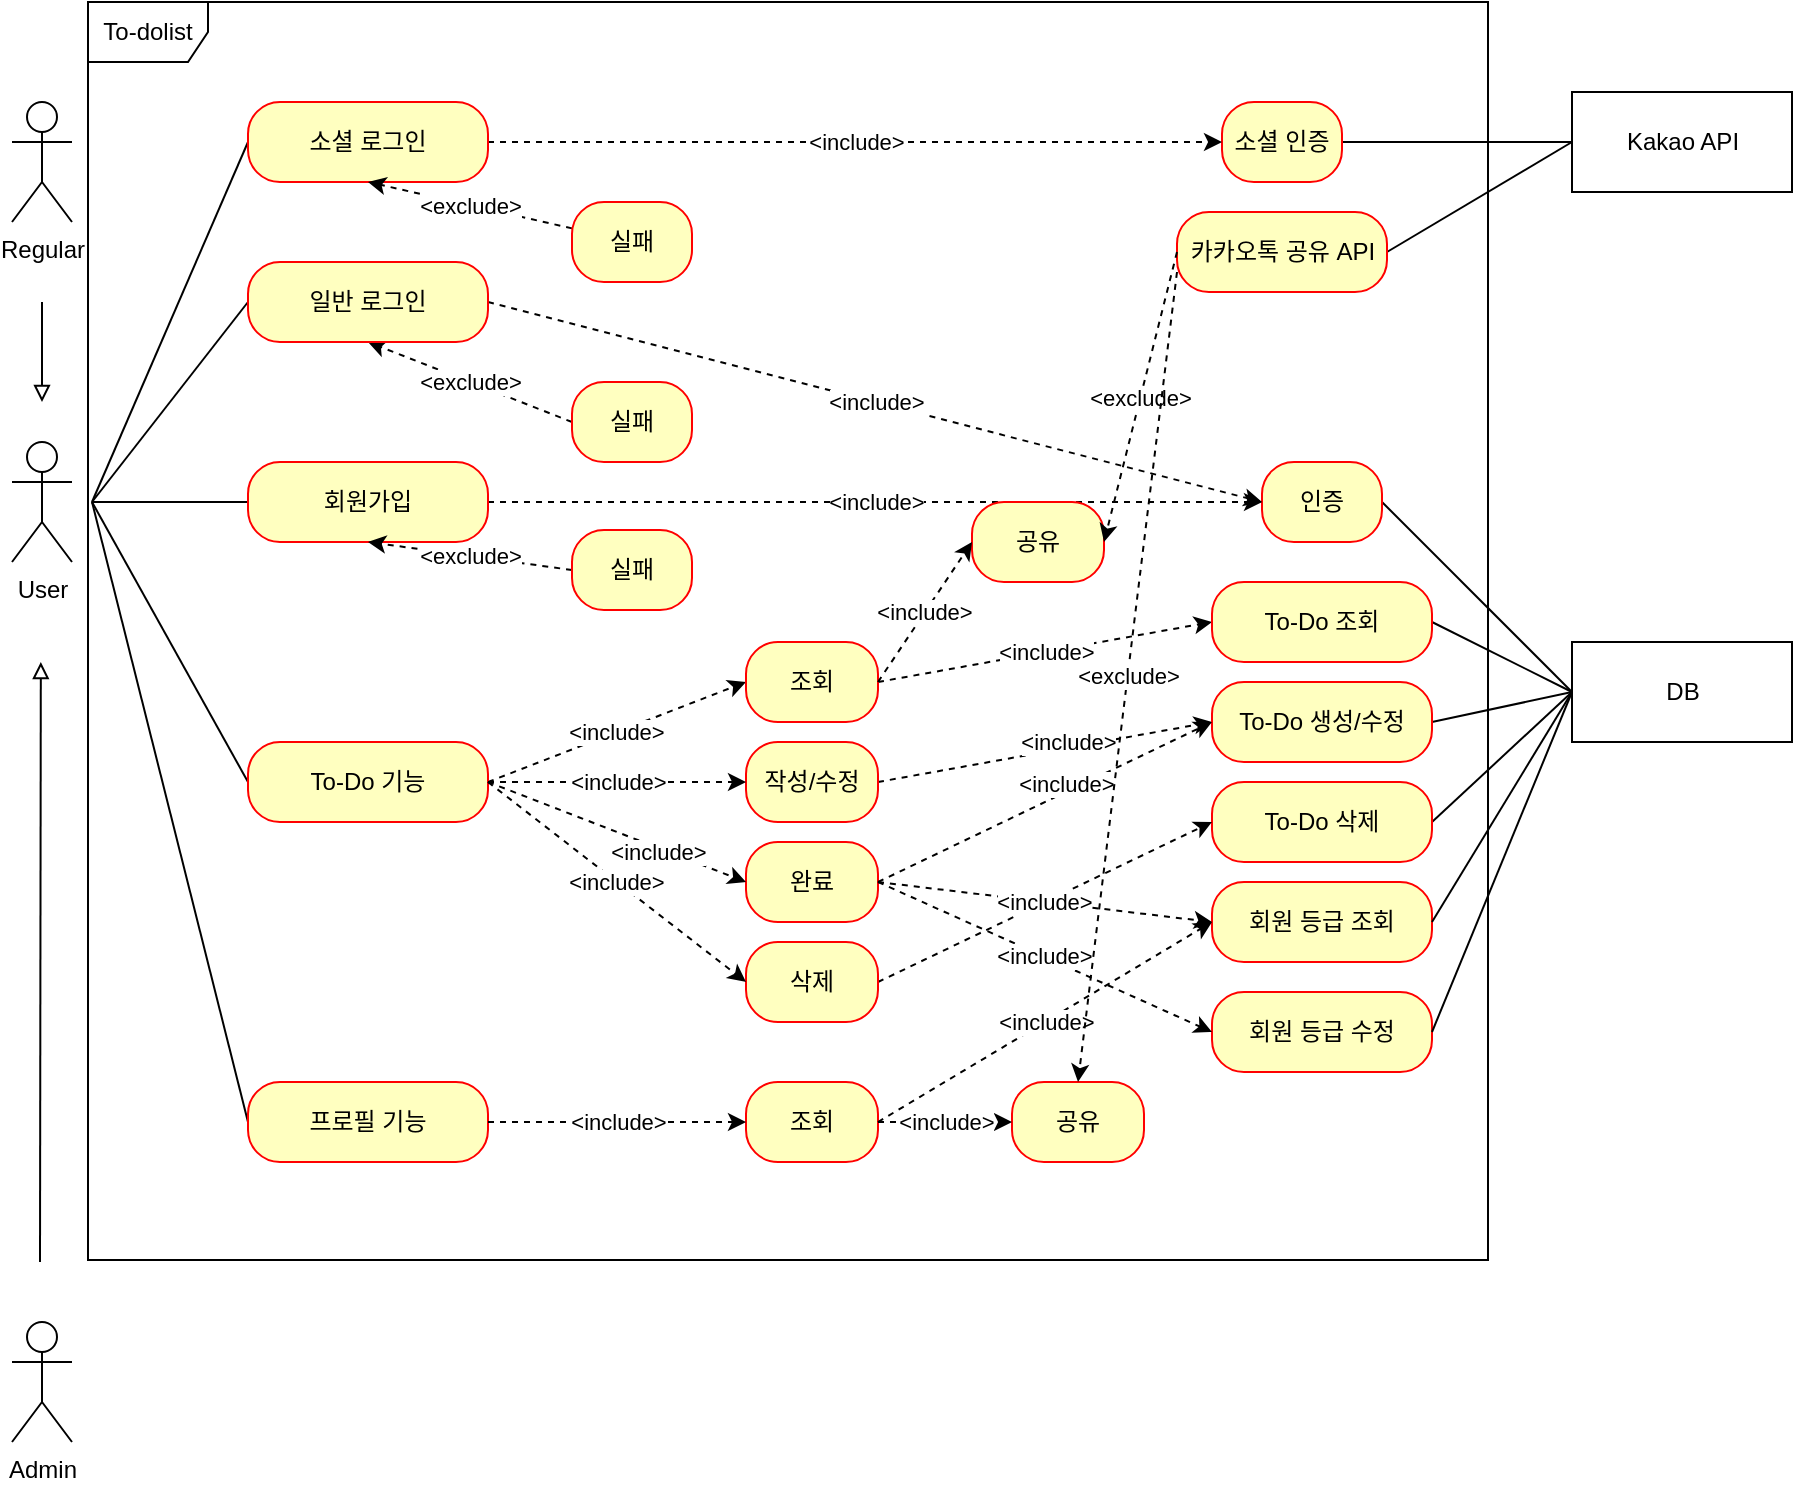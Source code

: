 <mxfile version="20.8.5" type="github">
  <diagram name="페이지-1" id="_VfoAWExSEsmhePzYeGy">
    <mxGraphModel dx="1257" dy="840" grid="1" gridSize="10" guides="1" tooltips="1" connect="1" arrows="1" fold="1" page="1" pageScale="1" pageWidth="827" pageHeight="1169" math="0" shadow="0">
      <root>
        <mxCell id="0" />
        <mxCell id="1" parent="0" />
        <mxCell id="8HjG-4PC_yz-jviVRDcU-1" value="To-dolist" style="shape=umlFrame;whiteSpace=wrap;html=1;" parent="1" vertex="1">
          <mxGeometry x="78" y="30" width="700" height="629" as="geometry" />
        </mxCell>
        <mxCell id="8HjG-4PC_yz-jviVRDcU-2" style="rounded=0;orthogonalLoop=1;jettySize=auto;html=1;entryX=0;entryY=0.5;entryDx=0;entryDy=0;endArrow=none;endFill=0;" parent="1" target="8HjG-4PC_yz-jviVRDcU-20" edge="1">
          <mxGeometry relative="1" as="geometry">
            <mxPoint x="80" y="280" as="sourcePoint" />
          </mxGeometry>
        </mxCell>
        <mxCell id="8HjG-4PC_yz-jviVRDcU-3" style="edgeStyle=none;rounded=0;orthogonalLoop=1;jettySize=auto;html=1;entryX=0;entryY=0.5;entryDx=0;entryDy=0;endArrow=none;endFill=0;" parent="1" target="8HjG-4PC_yz-jviVRDcU-12" edge="1">
          <mxGeometry relative="1" as="geometry">
            <mxPoint x="80" y="280" as="sourcePoint" />
          </mxGeometry>
        </mxCell>
        <mxCell id="8HjG-4PC_yz-jviVRDcU-5" value="User" style="shape=umlActor;verticalLabelPosition=bottom;verticalAlign=top;html=1;outlineConnect=0;" parent="1" vertex="1">
          <mxGeometry x="40" y="250" width="30" height="60" as="geometry" />
        </mxCell>
        <mxCell id="8HjG-4PC_yz-jviVRDcU-6" value="DB" style="html=1;" parent="1" vertex="1">
          <mxGeometry x="820" y="350" width="110" height="50" as="geometry" />
        </mxCell>
        <mxCell id="8HjG-4PC_yz-jviVRDcU-7" style="edgeStyle=none;rounded=0;orthogonalLoop=1;jettySize=auto;html=1;entryX=0;entryY=0.5;entryDx=0;entryDy=0;endArrow=none;endFill=0;exitX=1;exitY=0.5;exitDx=0;exitDy=0;" parent="1" source="8HjG-4PC_yz-jviVRDcU-8" target="8HjG-4PC_yz-jviVRDcU-6" edge="1">
          <mxGeometry relative="1" as="geometry" />
        </mxCell>
        <mxCell id="8HjG-4PC_yz-jviVRDcU-8" value="인증" style="rounded=1;whiteSpace=wrap;html=1;arcSize=40;fontColor=#000000;fillColor=#ffffc0;strokeColor=#ff0000;" parent="1" vertex="1">
          <mxGeometry x="665" y="260" width="60" height="40" as="geometry" />
        </mxCell>
        <mxCell id="8HjG-4PC_yz-jviVRDcU-9" value="&amp;lt;exclude&amp;gt;" style="edgeStyle=none;rounded=0;orthogonalLoop=1;jettySize=auto;html=1;entryX=0.5;entryY=1;entryDx=0;entryDy=0;dashed=1;endArrow=classic;endFill=1;exitX=0;exitY=0.5;exitDx=0;exitDy=0;" parent="1" source="8HjG-4PC_yz-jviVRDcU-10" target="8HjG-4PC_yz-jviVRDcU-20" edge="1">
          <mxGeometry relative="1" as="geometry" />
        </mxCell>
        <mxCell id="8HjG-4PC_yz-jviVRDcU-10" value="실패" style="rounded=1;whiteSpace=wrap;html=1;arcSize=40;fontColor=#000000;fillColor=#ffffc0;strokeColor=#ff0000;" parent="1" vertex="1">
          <mxGeometry x="320" y="220" width="60" height="40" as="geometry" />
        </mxCell>
        <mxCell id="8HjG-4PC_yz-jviVRDcU-11" value="&amp;lt;include&amp;gt;" style="edgeStyle=none;rounded=0;orthogonalLoop=1;jettySize=auto;html=1;entryX=0;entryY=0.5;entryDx=0;entryDy=0;dashed=1;endArrow=classic;endFill=1;exitX=1;exitY=0.5;exitDx=0;exitDy=0;" parent="1" source="8HjG-4PC_yz-jviVRDcU-12" target="8HjG-4PC_yz-jviVRDcU-8" edge="1">
          <mxGeometry relative="1" as="geometry">
            <mxPoint x="340" y="210" as="sourcePoint" />
          </mxGeometry>
        </mxCell>
        <mxCell id="8HjG-4PC_yz-jviVRDcU-12" value="회원가입" style="rounded=1;whiteSpace=wrap;html=1;arcSize=40;fontColor=#000000;fillColor=#ffffc0;strokeColor=#ff0000;" parent="1" vertex="1">
          <mxGeometry x="158" y="260" width="120" height="40" as="geometry" />
        </mxCell>
        <mxCell id="8HjG-4PC_yz-jviVRDcU-13" value="&amp;lt;exclude&amp;gt;" style="edgeStyle=none;rounded=0;orthogonalLoop=1;jettySize=auto;html=1;entryX=0.5;entryY=1;entryDx=0;entryDy=0;dashed=1;endArrow=classic;endFill=1;exitX=0;exitY=0.5;exitDx=0;exitDy=0;" parent="1" source="8HjG-4PC_yz-jviVRDcU-14" target="8HjG-4PC_yz-jviVRDcU-12" edge="1">
          <mxGeometry relative="1" as="geometry" />
        </mxCell>
        <mxCell id="8HjG-4PC_yz-jviVRDcU-14" value="실패" style="rounded=1;whiteSpace=wrap;html=1;arcSize=40;fontColor=#000000;fillColor=#ffffc0;strokeColor=#ff0000;" parent="1" vertex="1">
          <mxGeometry x="320" y="294" width="60" height="40" as="geometry" />
        </mxCell>
        <mxCell id="8HjG-4PC_yz-jviVRDcU-19" value="&amp;lt;include&amp;gt;" style="edgeStyle=none;rounded=0;orthogonalLoop=1;jettySize=auto;html=1;entryX=0;entryY=0.5;entryDx=0;entryDy=0;dashed=1;endArrow=classic;endFill=1;exitX=1;exitY=0.5;exitDx=0;exitDy=0;" parent="1" source="8HjG-4PC_yz-jviVRDcU-20" target="8HjG-4PC_yz-jviVRDcU-8" edge="1">
          <mxGeometry relative="1" as="geometry" />
        </mxCell>
        <mxCell id="8HjG-4PC_yz-jviVRDcU-20" value="일반 로그인" style="rounded=1;whiteSpace=wrap;html=1;arcSize=40;fontColor=#000000;fillColor=#ffffc0;strokeColor=#ff0000;" parent="1" vertex="1">
          <mxGeometry x="158" y="160" width="120" height="40" as="geometry" />
        </mxCell>
        <mxCell id="8HjG-4PC_yz-jviVRDcU-21" style="edgeStyle=none;rounded=0;orthogonalLoop=1;jettySize=auto;html=1;entryX=0;entryY=0.5;entryDx=0;entryDy=0;endArrow=none;endFill=0;exitX=1;exitY=0.5;exitDx=0;exitDy=0;" parent="1" source="8HjG-4PC_yz-jviVRDcU-23" target="8HjG-4PC_yz-jviVRDcU-6" edge="1">
          <mxGeometry relative="1" as="geometry" />
        </mxCell>
        <mxCell id="8HjG-4PC_yz-jviVRDcU-24" style="edgeStyle=none;rounded=0;orthogonalLoop=1;jettySize=auto;html=1;entryX=0;entryY=0.5;entryDx=0;entryDy=0;endArrow=none;endFill=0;exitX=1;exitY=0.5;exitDx=0;exitDy=0;" parent="1" source="8HjG-4PC_yz-jviVRDcU-26" target="8HjG-4PC_yz-jviVRDcU-6" edge="1">
          <mxGeometry relative="1" as="geometry" />
        </mxCell>
        <mxCell id="8HjG-4PC_yz-jviVRDcU-26" value="To-Do 삭제" style="rounded=1;whiteSpace=wrap;html=1;arcSize=40;fontColor=#000000;fillColor=#ffffc0;strokeColor=#ff0000;" parent="1" vertex="1">
          <mxGeometry x="640" y="420" width="110" height="40" as="geometry" />
        </mxCell>
        <mxCell id="8HjG-4PC_yz-jviVRDcU-30" style="edgeStyle=none;rounded=0;orthogonalLoop=1;jettySize=auto;html=1;endArrow=block;endFill=0;" parent="1" edge="1">
          <mxGeometry relative="1" as="geometry">
            <mxPoint x="55" y="230" as="targetPoint" />
            <mxPoint x="55" y="180" as="sourcePoint" />
          </mxGeometry>
        </mxCell>
        <mxCell id="8HjG-4PC_yz-jviVRDcU-31" value="Regular" style="shape=umlActor;verticalLabelPosition=bottom;verticalAlign=top;html=1;outlineConnect=0;" parent="1" vertex="1">
          <mxGeometry x="40" y="80" width="30" height="60" as="geometry" />
        </mxCell>
        <mxCell id="8HjG-4PC_yz-jviVRDcU-32" style="edgeStyle=none;rounded=0;orthogonalLoop=1;jettySize=auto;html=1;endArrow=block;endFill=0;" parent="1" edge="1">
          <mxGeometry relative="1" as="geometry">
            <mxPoint x="54.41" y="360" as="targetPoint" />
            <mxPoint x="54" y="660" as="sourcePoint" />
          </mxGeometry>
        </mxCell>
        <mxCell id="8HjG-4PC_yz-jviVRDcU-33" value="Admin" style="shape=umlActor;verticalLabelPosition=bottom;verticalAlign=top;html=1;outlineConnect=0;" parent="1" vertex="1">
          <mxGeometry x="40" y="690" width="30" height="60" as="geometry" />
        </mxCell>
        <mxCell id="8HjG-4PC_yz-jviVRDcU-34" style="edgeStyle=none;rounded=0;orthogonalLoop=1;jettySize=auto;html=1;endArrow=none;endFill=0;exitX=0;exitY=0.5;exitDx=0;exitDy=0;" parent="1" source="8HjG-4PC_yz-jviVRDcU-38" edge="1">
          <mxGeometry relative="1" as="geometry">
            <mxPoint x="80" y="280" as="targetPoint" />
          </mxGeometry>
        </mxCell>
        <mxCell id="8HjG-4PC_yz-jviVRDcU-36" value="&amp;lt;include&amp;gt;" style="edgeStyle=none;rounded=0;orthogonalLoop=1;jettySize=auto;html=1;entryX=0;entryY=0.5;entryDx=0;entryDy=0;dashed=1;endArrow=classic;endFill=1;exitX=1;exitY=0.5;exitDx=0;exitDy=0;" parent="1" source="8HjG-4PC_yz-jviVRDcU-70" target="8HjG-4PC_yz-jviVRDcU-52" edge="1">
          <mxGeometry x="0.145" y="3" relative="1" as="geometry">
            <mxPoint as="offset" />
          </mxGeometry>
        </mxCell>
        <mxCell id="8HjG-4PC_yz-jviVRDcU-37" value="&amp;lt;include&amp;gt;" style="edgeStyle=none;rounded=0;orthogonalLoop=1;jettySize=auto;html=1;entryX=0;entryY=0.5;entryDx=0;entryDy=0;dashed=1;endArrow=classic;endFill=1;exitX=1;exitY=0.5;exitDx=0;exitDy=0;" parent="1" source="8HjG-4PC_yz-jviVRDcU-75" target="8HjG-4PC_yz-jviVRDcU-26" edge="1">
          <mxGeometry relative="1" as="geometry" />
        </mxCell>
        <mxCell id="8HjG-4PC_yz-jviVRDcU-38" value="프로필 기능" style="rounded=1;whiteSpace=wrap;html=1;arcSize=40;fontColor=#000000;fillColor=#ffffc0;strokeColor=#ff0000;" parent="1" vertex="1">
          <mxGeometry x="158" y="570" width="120" height="40" as="geometry" />
        </mxCell>
        <mxCell id="8HjG-4PC_yz-jviVRDcU-43" style="edgeStyle=none;rounded=0;orthogonalLoop=1;jettySize=auto;html=1;endArrow=none;endFill=0;exitX=0;exitY=0.5;exitDx=0;exitDy=0;" parent="1" source="8HjG-4PC_yz-jviVRDcU-45" edge="1">
          <mxGeometry relative="1" as="geometry">
            <mxPoint x="80" y="280" as="targetPoint" />
          </mxGeometry>
        </mxCell>
        <mxCell id="8HjG-4PC_yz-jviVRDcU-77" value="&amp;lt;include&amp;gt;" style="rounded=0;orthogonalLoop=1;jettySize=auto;html=1;entryX=0;entryY=0.5;entryDx=0;entryDy=0;exitX=1;exitY=0.5;exitDx=0;exitDy=0;dashed=1;" parent="1" source="8HjG-4PC_yz-jviVRDcU-45" target="8HjG-4PC_yz-jviVRDcU-71" edge="1">
          <mxGeometry relative="1" as="geometry" />
        </mxCell>
        <mxCell id="8HjG-4PC_yz-jviVRDcU-45" value="To-Do 기능" style="rounded=1;whiteSpace=wrap;html=1;arcSize=40;fontColor=#000000;fillColor=#ffffc0;strokeColor=#ff0000;" parent="1" vertex="1">
          <mxGeometry x="158" y="400" width="120" height="40" as="geometry" />
        </mxCell>
        <mxCell id="8HjG-4PC_yz-jviVRDcU-46" value="Kakao API" style="html=1;" parent="1" vertex="1">
          <mxGeometry x="820" y="75" width="110" height="50" as="geometry" />
        </mxCell>
        <mxCell id="8HjG-4PC_yz-jviVRDcU-47" style="edgeStyle=none;rounded=0;orthogonalLoop=1;jettySize=auto;html=1;entryX=0;entryY=0.5;entryDx=0;entryDy=0;endArrow=none;endFill=0;exitX=1;exitY=0.5;exitDx=0;exitDy=0;" parent="1" source="8HjG-4PC_yz-jviVRDcU-48" target="8HjG-4PC_yz-jviVRDcU-46" edge="1">
          <mxGeometry relative="1" as="geometry" />
        </mxCell>
        <mxCell id="8HjG-4PC_yz-jviVRDcU-48" value="소셜 인증" style="rounded=1;whiteSpace=wrap;html=1;arcSize=40;fontColor=#000000;fillColor=#ffffc0;strokeColor=#ff0000;" parent="1" vertex="1">
          <mxGeometry x="645" y="80" width="60" height="40" as="geometry" />
        </mxCell>
        <mxCell id="8HjG-4PC_yz-jviVRDcU-51" style="edgeStyle=none;rounded=0;orthogonalLoop=1;jettySize=auto;html=1;entryX=0;entryY=0.5;entryDx=0;entryDy=0;endArrow=none;endFill=0;exitX=1;exitY=0.5;exitDx=0;exitDy=0;" parent="1" source="8HjG-4PC_yz-jviVRDcU-52" target="8HjG-4PC_yz-jviVRDcU-6" edge="1">
          <mxGeometry relative="1" as="geometry" />
        </mxCell>
        <mxCell id="8HjG-4PC_yz-jviVRDcU-52" value="To-Do 생성/수정" style="rounded=1;whiteSpace=wrap;html=1;arcSize=40;fontColor=#000000;fillColor=#ffffc0;strokeColor=#ff0000;" parent="1" vertex="1">
          <mxGeometry x="640" y="370" width="110" height="40" as="geometry" />
        </mxCell>
        <mxCell id="8HjG-4PC_yz-jviVRDcU-58" style="edgeStyle=none;rounded=0;orthogonalLoop=1;jettySize=auto;html=1;endArrow=none;endFill=0;exitX=0;exitY=0.5;exitDx=0;exitDy=0;" parent="1" source="8HjG-4PC_yz-jviVRDcU-60" edge="1">
          <mxGeometry relative="1" as="geometry">
            <mxPoint x="80" y="280" as="targetPoint" />
          </mxGeometry>
        </mxCell>
        <mxCell id="8HjG-4PC_yz-jviVRDcU-59" value="&amp;lt;include&amp;gt;" style="edgeStyle=none;rounded=0;orthogonalLoop=1;jettySize=auto;html=1;entryX=0;entryY=0.5;entryDx=0;entryDy=0;endArrow=classic;endFill=1;exitX=1;exitY=0.5;exitDx=0;exitDy=0;dashed=1;" parent="1" source="8HjG-4PC_yz-jviVRDcU-60" target="8HjG-4PC_yz-jviVRDcU-48" edge="1">
          <mxGeometry relative="1" as="geometry" />
        </mxCell>
        <mxCell id="8HjG-4PC_yz-jviVRDcU-60" value="소셜 로그인" style="rounded=1;whiteSpace=wrap;html=1;arcSize=40;fontColor=#000000;fillColor=#ffffc0;strokeColor=#ff0000;" parent="1" vertex="1">
          <mxGeometry x="158" y="80" width="120" height="40" as="geometry" />
        </mxCell>
        <mxCell id="8HjG-4PC_yz-jviVRDcU-61" value="&amp;lt;exclude&amp;gt;" style="edgeStyle=none;rounded=0;orthogonalLoop=1;jettySize=auto;html=1;entryX=0.5;entryY=1;entryDx=0;entryDy=0;dashed=1;endArrow=classic;endFill=1;" parent="1" source="8HjG-4PC_yz-jviVRDcU-62" target="8HjG-4PC_yz-jviVRDcU-60" edge="1">
          <mxGeometry relative="1" as="geometry">
            <Array as="points" />
          </mxGeometry>
        </mxCell>
        <mxCell id="8HjG-4PC_yz-jviVRDcU-62" value="실패" style="rounded=1;whiteSpace=wrap;html=1;arcSize=40;fontColor=#000000;fillColor=#ffffc0;strokeColor=#ff0000;" parent="1" vertex="1">
          <mxGeometry x="320" y="130" width="60" height="40" as="geometry" />
        </mxCell>
        <mxCell id="8HjG-4PC_yz-jviVRDcU-64" value="&amp;lt;include&amp;gt;" style="edgeStyle=none;rounded=0;orthogonalLoop=1;jettySize=auto;html=1;entryX=0;entryY=0.5;entryDx=0;entryDy=0;endArrow=classic;endFill=1;dashed=1;exitX=1;exitY=0.5;exitDx=0;exitDy=0;" parent="1" source="8HjG-4PC_yz-jviVRDcU-71" target="8HjG-4PC_yz-jviVRDcU-23" edge="1">
          <mxGeometry relative="1" as="geometry">
            <mxPoint x="340" y="420" as="sourcePoint" />
          </mxGeometry>
        </mxCell>
        <mxCell id="8HjG-4PC_yz-jviVRDcU-23" value="To-Do 조회" style="rounded=1;whiteSpace=wrap;html=1;arcSize=40;fontColor=#000000;fillColor=#ffffc0;strokeColor=#ff0000;" parent="1" vertex="1">
          <mxGeometry x="640" y="320" width="110" height="40" as="geometry" />
        </mxCell>
        <mxCell id="8HjG-4PC_yz-jviVRDcU-70" value="작성/수정" style="rounded=1;whiteSpace=wrap;html=1;arcSize=40;fontColor=#000000;fillColor=#ffffc0;strokeColor=#ff0000;" parent="1" vertex="1">
          <mxGeometry x="407" y="400" width="66" height="40" as="geometry" />
        </mxCell>
        <mxCell id="8HjG-4PC_yz-jviVRDcU-71" value="조회" style="rounded=1;whiteSpace=wrap;html=1;arcSize=40;fontColor=#000000;fillColor=#ffffc0;strokeColor=#ff0000;" parent="1" vertex="1">
          <mxGeometry x="407" y="350" width="66" height="40" as="geometry" />
        </mxCell>
        <mxCell id="8HjG-4PC_yz-jviVRDcU-72" value="완료" style="rounded=1;whiteSpace=wrap;html=1;arcSize=40;fontColor=#000000;fillColor=#ffffc0;strokeColor=#ff0000;" parent="1" vertex="1">
          <mxGeometry x="407" y="450" width="66" height="40" as="geometry" />
        </mxCell>
        <mxCell id="8HjG-4PC_yz-jviVRDcU-73" value="공유" style="rounded=1;whiteSpace=wrap;html=1;arcSize=40;fontColor=#000000;fillColor=#ffffc0;strokeColor=#ff0000;" parent="1" vertex="1">
          <mxGeometry x="520" y="280" width="66" height="40" as="geometry" />
        </mxCell>
        <mxCell id="8HjG-4PC_yz-jviVRDcU-75" value="삭제" style="rounded=1;whiteSpace=wrap;html=1;arcSize=40;fontColor=#000000;fillColor=#ffffc0;strokeColor=#ff0000;" parent="1" vertex="1">
          <mxGeometry x="407" y="500" width="66" height="40" as="geometry" />
        </mxCell>
        <mxCell id="8HjG-4PC_yz-jviVRDcU-76" value="&amp;lt;include&amp;gt;" style="edgeStyle=none;rounded=0;orthogonalLoop=1;jettySize=auto;html=1;entryX=0;entryY=0.5;entryDx=0;entryDy=0;dashed=1;endArrow=classic;endFill=1;exitX=1;exitY=0.5;exitDx=0;exitDy=0;" parent="1" source="8HjG-4PC_yz-jviVRDcU-72" target="8HjG-4PC_yz-jviVRDcU-52" edge="1">
          <mxGeometry x="0.145" y="3" relative="1" as="geometry">
            <mxPoint x="516" y="430" as="sourcePoint" />
            <mxPoint x="630" y="400" as="targetPoint" />
            <mxPoint as="offset" />
          </mxGeometry>
        </mxCell>
        <mxCell id="8HjG-4PC_yz-jviVRDcU-79" value="&amp;lt;include&amp;gt;" style="rounded=0;orthogonalLoop=1;jettySize=auto;html=1;entryX=0;entryY=0.5;entryDx=0;entryDy=0;exitX=1;exitY=0.5;exitDx=0;exitDy=0;dashed=1;" parent="1" source="8HjG-4PC_yz-jviVRDcU-45" target="8HjG-4PC_yz-jviVRDcU-70" edge="1">
          <mxGeometry relative="1" as="geometry">
            <mxPoint x="350" y="430" as="sourcePoint" />
            <mxPoint x="450" y="380" as="targetPoint" />
          </mxGeometry>
        </mxCell>
        <mxCell id="8HjG-4PC_yz-jviVRDcU-81" style="rounded=0;orthogonalLoop=1;jettySize=auto;html=1;entryX=0;entryY=0.5;entryDx=0;entryDy=0;exitX=1;exitY=0.5;exitDx=0;exitDy=0;dashed=1;" parent="1" source="8HjG-4PC_yz-jviVRDcU-45" target="8HjG-4PC_yz-jviVRDcU-72" edge="1">
          <mxGeometry relative="1" as="geometry">
            <mxPoint x="350" y="430" as="sourcePoint" />
            <mxPoint x="450" y="430" as="targetPoint" />
          </mxGeometry>
        </mxCell>
        <mxCell id="8HjG-4PC_yz-jviVRDcU-90" value="&amp;lt;include&amp;gt;" style="edgeLabel;html=1;align=center;verticalAlign=middle;resizable=0;points=[];" parent="8HjG-4PC_yz-jviVRDcU-81" vertex="1" connectable="0">
          <mxGeometry x="0.328" y="-2" relative="1" as="geometry">
            <mxPoint as="offset" />
          </mxGeometry>
        </mxCell>
        <mxCell id="8HjG-4PC_yz-jviVRDcU-82" value="&amp;lt;include&amp;gt;" style="rounded=0;orthogonalLoop=1;jettySize=auto;html=1;entryX=0;entryY=0.5;entryDx=0;entryDy=0;exitX=1;exitY=0.5;exitDx=0;exitDy=0;dashed=1;" parent="1" source="8HjG-4PC_yz-jviVRDcU-45" target="8HjG-4PC_yz-jviVRDcU-75" edge="1">
          <mxGeometry relative="1" as="geometry">
            <mxPoint x="350" y="430" as="sourcePoint" />
            <mxPoint x="450" y="480" as="targetPoint" />
          </mxGeometry>
        </mxCell>
        <mxCell id="8HjG-4PC_yz-jviVRDcU-83" value="&amp;lt;include&amp;gt;" style="rounded=0;orthogonalLoop=1;jettySize=auto;html=1;entryX=0;entryY=0.5;entryDx=0;entryDy=0;exitX=1;exitY=0.5;exitDx=0;exitDy=0;dashed=1;" parent="1" source="8HjG-4PC_yz-jviVRDcU-71" target="8HjG-4PC_yz-jviVRDcU-73" edge="1">
          <mxGeometry relative="1" as="geometry">
            <mxPoint x="350" y="430" as="sourcePoint" />
            <mxPoint x="450" y="380" as="targetPoint" />
          </mxGeometry>
        </mxCell>
        <mxCell id="8HjG-4PC_yz-jviVRDcU-87" style="rounded=0;orthogonalLoop=1;jettySize=auto;html=1;entryX=0;entryY=0.5;entryDx=0;entryDy=0;endArrow=none;endFill=0;exitX=1;exitY=0.5;exitDx=0;exitDy=0;" parent="1" source="8HjG-4PC_yz-jviVRDcU-85" target="8HjG-4PC_yz-jviVRDcU-46" edge="1">
          <mxGeometry relative="1" as="geometry" />
        </mxCell>
        <mxCell id="8HjG-4PC_yz-jviVRDcU-85" value="카카오톡 공유 API" style="rounded=1;whiteSpace=wrap;html=1;arcSize=40;fontColor=#000000;fillColor=#ffffc0;strokeColor=#ff0000;" parent="1" vertex="1">
          <mxGeometry x="622.5" y="135" width="105" height="40" as="geometry" />
        </mxCell>
        <mxCell id="8HjG-4PC_yz-jviVRDcU-88" value="회원 등급 조회" style="rounded=1;whiteSpace=wrap;html=1;arcSize=40;fontColor=#000000;fillColor=#ffffc0;strokeColor=#ff0000;" parent="1" vertex="1">
          <mxGeometry x="640" y="470" width="110" height="40" as="geometry" />
        </mxCell>
        <mxCell id="8HjG-4PC_yz-jviVRDcU-89" value="회원 등급 수정" style="rounded=1;whiteSpace=wrap;html=1;arcSize=40;fontColor=#000000;fillColor=#ffffc0;strokeColor=#ff0000;" parent="1" vertex="1">
          <mxGeometry x="640" y="525" width="110" height="40" as="geometry" />
        </mxCell>
        <mxCell id="8HjG-4PC_yz-jviVRDcU-91" value="&amp;lt;exclude&amp;gt;" style="rounded=0;orthogonalLoop=1;jettySize=auto;html=1;entryX=1;entryY=0.5;entryDx=0;entryDy=0;exitX=0;exitY=0.5;exitDx=0;exitDy=0;dashed=1;" parent="1" source="8HjG-4PC_yz-jviVRDcU-85" target="8HjG-4PC_yz-jviVRDcU-73" edge="1">
          <mxGeometry relative="1" as="geometry">
            <mxPoint x="550" y="180" as="sourcePoint" />
            <mxPoint x="630" y="130" as="targetPoint" />
          </mxGeometry>
        </mxCell>
        <mxCell id="8HjG-4PC_yz-jviVRDcU-92" value="&amp;lt;include&amp;gt;" style="edgeStyle=none;rounded=0;orthogonalLoop=1;jettySize=auto;html=1;entryX=0;entryY=0.5;entryDx=0;entryDy=0;dashed=1;endArrow=classic;endFill=1;exitX=1;exitY=0.5;exitDx=0;exitDy=0;" parent="1" source="8HjG-4PC_yz-jviVRDcU-72" target="8HjG-4PC_yz-jviVRDcU-88" edge="1">
          <mxGeometry relative="1" as="geometry">
            <mxPoint x="496" y="530" as="sourcePoint" />
            <mxPoint x="630" y="450" as="targetPoint" />
          </mxGeometry>
        </mxCell>
        <mxCell id="8HjG-4PC_yz-jviVRDcU-93" value="&amp;lt;include&amp;gt;" style="edgeStyle=none;rounded=0;orthogonalLoop=1;jettySize=auto;html=1;entryX=0;entryY=0.5;entryDx=0;entryDy=0;dashed=1;endArrow=classic;endFill=1;exitX=1;exitY=0.5;exitDx=0;exitDy=0;" parent="1" target="8HjG-4PC_yz-jviVRDcU-89" edge="1" source="8HjG-4PC_yz-jviVRDcU-72">
          <mxGeometry relative="1" as="geometry">
            <mxPoint x="480" y="470" as="sourcePoint" />
            <mxPoint x="630" y="500" as="targetPoint" />
          </mxGeometry>
        </mxCell>
        <mxCell id="8HjG-4PC_yz-jviVRDcU-94" value="공유" style="rounded=1;whiteSpace=wrap;html=1;arcSize=40;fontColor=#000000;fillColor=#ffffc0;strokeColor=#ff0000;" parent="1" vertex="1">
          <mxGeometry x="540" y="570" width="66" height="40" as="geometry" />
        </mxCell>
        <mxCell id="8HjG-4PC_yz-jviVRDcU-95" value="조회" style="rounded=1;whiteSpace=wrap;html=1;arcSize=40;fontColor=#000000;fillColor=#ffffc0;strokeColor=#ff0000;" parent="1" vertex="1">
          <mxGeometry x="407" y="570" width="66" height="40" as="geometry" />
        </mxCell>
        <mxCell id="8HjG-4PC_yz-jviVRDcU-98" value="&amp;lt;include&amp;gt;" style="rounded=0;orthogonalLoop=1;jettySize=auto;html=1;entryX=0;entryY=0.5;entryDx=0;entryDy=0;exitX=1;exitY=0.5;exitDx=0;exitDy=0;dashed=1;" parent="1" source="8HjG-4PC_yz-jviVRDcU-38" target="8HjG-4PC_yz-jviVRDcU-95" edge="1">
          <mxGeometry relative="1" as="geometry">
            <mxPoint x="304" y="565" as="sourcePoint" />
            <mxPoint x="384" y="565" as="targetPoint" />
            <mxPoint as="offset" />
          </mxGeometry>
        </mxCell>
        <mxCell id="8HjG-4PC_yz-jviVRDcU-99" value="&amp;lt;include&amp;gt;" style="rounded=0;orthogonalLoop=1;jettySize=auto;html=1;entryX=0;entryY=0.5;entryDx=0;entryDy=0;exitX=1;exitY=0.5;exitDx=0;exitDy=0;dashed=1;" parent="1" source="8HjG-4PC_yz-jviVRDcU-95" target="8HjG-4PC_yz-jviVRDcU-94" edge="1">
          <mxGeometry relative="1" as="geometry">
            <mxPoint x="350" y="600" as="sourcePoint" />
            <mxPoint x="430" y="600" as="targetPoint" />
            <mxPoint as="offset" />
          </mxGeometry>
        </mxCell>
        <mxCell id="8HjG-4PC_yz-jviVRDcU-100" value="&amp;lt;include&amp;gt;" style="edgeStyle=none;rounded=0;orthogonalLoop=1;jettySize=auto;html=1;entryX=0;entryY=0.5;entryDx=0;entryDy=0;dashed=1;endArrow=classic;endFill=1;exitX=1;exitY=0.5;exitDx=0;exitDy=0;" parent="1" source="8HjG-4PC_yz-jviVRDcU-95" target="8HjG-4PC_yz-jviVRDcU-88" edge="1">
          <mxGeometry relative="1" as="geometry">
            <mxPoint x="496" y="480" as="sourcePoint" />
            <mxPoint x="630" y="500" as="targetPoint" />
          </mxGeometry>
        </mxCell>
        <mxCell id="8HjG-4PC_yz-jviVRDcU-101" value="&amp;lt;exclude&amp;gt;" style="rounded=0;orthogonalLoop=1;jettySize=auto;html=1;entryX=0.5;entryY=0;entryDx=0;entryDy=0;exitX=0;exitY=0.75;exitDx=0;exitDy=0;dashed=1;" parent="1" source="8HjG-4PC_yz-jviVRDcU-85" target="8HjG-4PC_yz-jviVRDcU-94" edge="1">
          <mxGeometry relative="1" as="geometry">
            <mxPoint x="633" y="110" as="sourcePoint" />
            <mxPoint x="596" y="310" as="targetPoint" />
          </mxGeometry>
        </mxCell>
        <mxCell id="8HjG-4PC_yz-jviVRDcU-102" style="edgeStyle=none;rounded=0;orthogonalLoop=1;jettySize=auto;html=1;entryX=0;entryY=0.5;entryDx=0;entryDy=0;endArrow=none;endFill=0;exitX=1;exitY=0.5;exitDx=0;exitDy=0;" parent="1" source="8HjG-4PC_yz-jviVRDcU-88" target="8HjG-4PC_yz-jviVRDcU-6" edge="1">
          <mxGeometry relative="1" as="geometry">
            <mxPoint x="760" y="450" as="sourcePoint" />
            <mxPoint x="830" y="385" as="targetPoint" />
          </mxGeometry>
        </mxCell>
        <mxCell id="8HjG-4PC_yz-jviVRDcU-103" style="edgeStyle=none;rounded=0;orthogonalLoop=1;jettySize=auto;html=1;endArrow=none;endFill=0;exitX=1;exitY=0.5;exitDx=0;exitDy=0;entryX=0;entryY=0.5;entryDx=0;entryDy=0;" parent="1" source="8HjG-4PC_yz-jviVRDcU-89" target="8HjG-4PC_yz-jviVRDcU-6" edge="1">
          <mxGeometry relative="1" as="geometry">
            <mxPoint x="760" y="500" as="sourcePoint" />
            <mxPoint x="820" y="380" as="targetPoint" />
          </mxGeometry>
        </mxCell>
      </root>
    </mxGraphModel>
  </diagram>
</mxfile>
